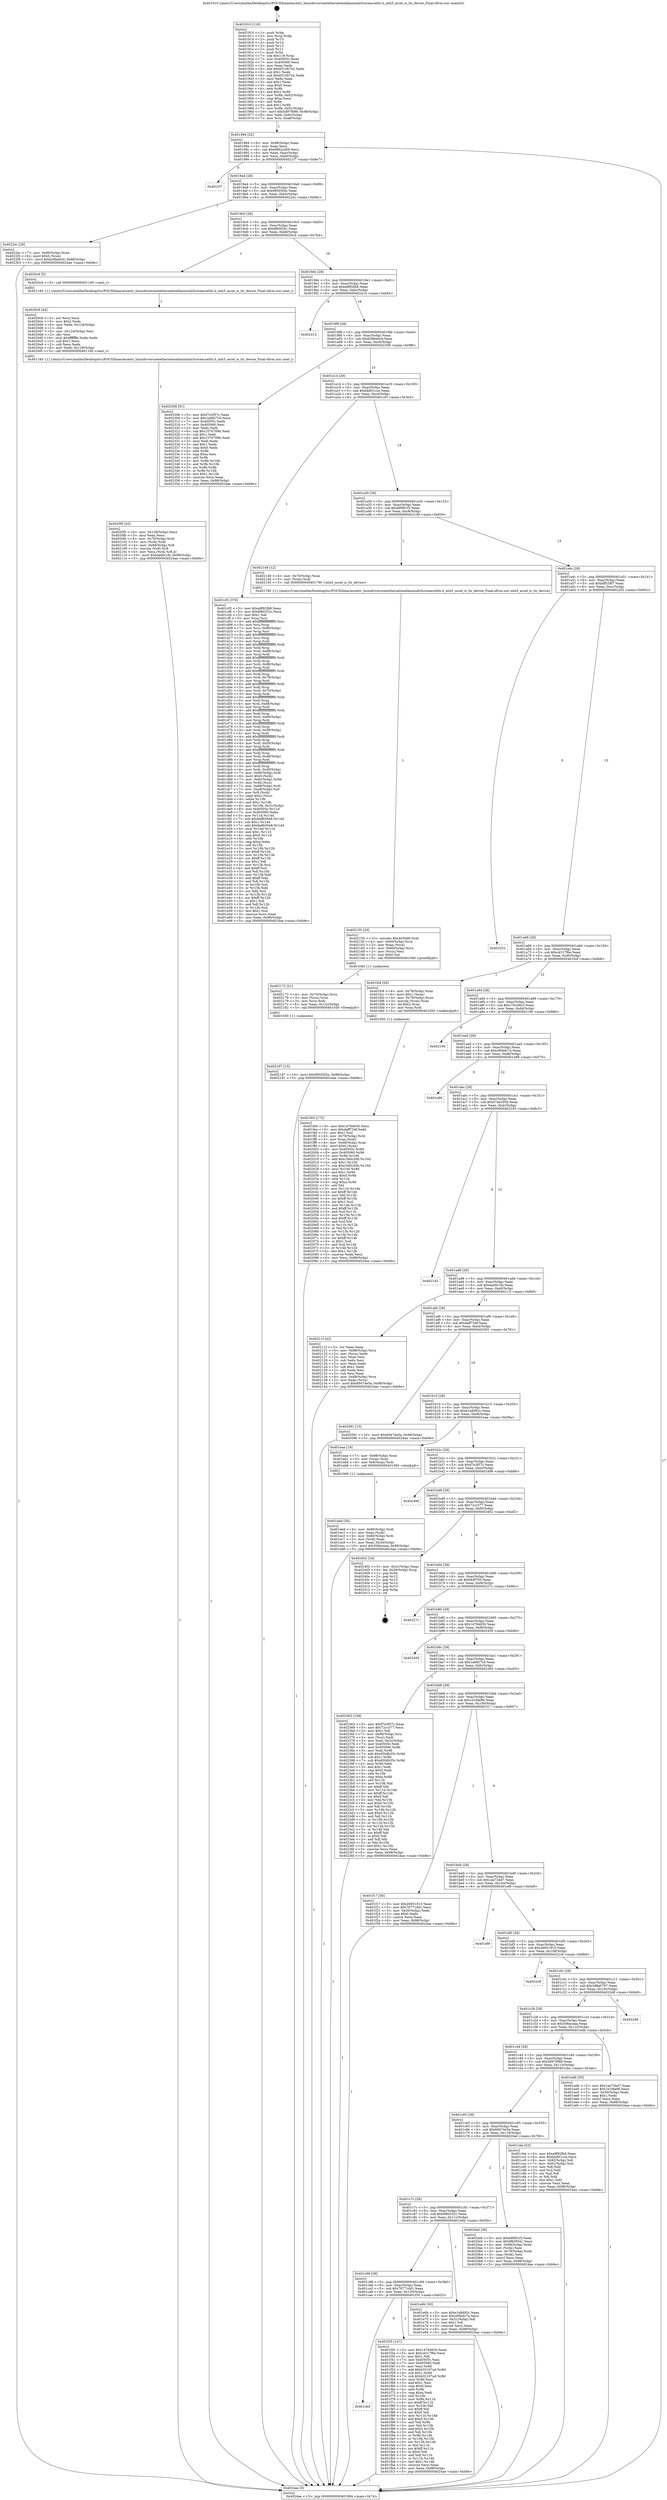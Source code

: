digraph "0x401910" {
  label = "0x401910 (/mnt/c/Users/mathe/Desktop/tcc/POCII/binaries/extr_linuxdriversnetethernetmellanoxmlx5coreacceltls.h_mlx5_accel_is_tls_device_Final-ollvm.out::main(0))"
  labelloc = "t"
  node[shape=record]

  Entry [label="",width=0.3,height=0.3,shape=circle,fillcolor=black,style=filled]
  "0x401984" [label="{
     0x401984 [32]\l
     | [instrs]\l
     &nbsp;&nbsp;0x401984 \<+6\>: mov -0x98(%rbp),%eax\l
     &nbsp;&nbsp;0x40198a \<+2\>: mov %eax,%ecx\l
     &nbsp;&nbsp;0x40198c \<+6\>: sub $0x8882cd59,%ecx\l
     &nbsp;&nbsp;0x401992 \<+6\>: mov %eax,-0xac(%rbp)\l
     &nbsp;&nbsp;0x401998 \<+6\>: mov %ecx,-0xb0(%rbp)\l
     &nbsp;&nbsp;0x40199e \<+6\>: je 00000000004021f7 \<main+0x8e7\>\l
  }"]
  "0x4021f7" [label="{
     0x4021f7\l
  }", style=dashed]
  "0x4019a4" [label="{
     0x4019a4 [28]\l
     | [instrs]\l
     &nbsp;&nbsp;0x4019a4 \<+5\>: jmp 00000000004019a9 \<main+0x99\>\l
     &nbsp;&nbsp;0x4019a9 \<+6\>: mov -0xac(%rbp),%eax\l
     &nbsp;&nbsp;0x4019af \<+5\>: sub $0x99505f2e,%eax\l
     &nbsp;&nbsp;0x4019b4 \<+6\>: mov %eax,-0xb4(%rbp)\l
     &nbsp;&nbsp;0x4019ba \<+6\>: je 00000000004022ec \<main+0x9dc\>\l
  }"]
  Exit [label="",width=0.3,height=0.3,shape=circle,fillcolor=black,style=filled,peripheries=2]
  "0x4022ec" [label="{
     0x4022ec [28]\l
     | [instrs]\l
     &nbsp;&nbsp;0x4022ec \<+7\>: mov -0x90(%rbp),%rax\l
     &nbsp;&nbsp;0x4022f3 \<+6\>: movl $0x0,(%rax)\l
     &nbsp;&nbsp;0x4022f9 \<+10\>: movl $0xb38be0c4,-0x98(%rbp)\l
     &nbsp;&nbsp;0x402303 \<+5\>: jmp 00000000004024ae \<main+0xb9e\>\l
  }"]
  "0x4019c0" [label="{
     0x4019c0 [28]\l
     | [instrs]\l
     &nbsp;&nbsp;0x4019c0 \<+5\>: jmp 00000000004019c5 \<main+0xb5\>\l
     &nbsp;&nbsp;0x4019c5 \<+6\>: mov -0xac(%rbp),%eax\l
     &nbsp;&nbsp;0x4019cb \<+5\>: sub $0x9fb5f341,%eax\l
     &nbsp;&nbsp;0x4019d0 \<+6\>: mov %eax,-0xb8(%rbp)\l
     &nbsp;&nbsp;0x4019d6 \<+6\>: je 00000000004020c4 \<main+0x7b4\>\l
  }"]
  "0x402187" [label="{
     0x402187 [15]\l
     | [instrs]\l
     &nbsp;&nbsp;0x402187 \<+10\>: movl $0x99505f2e,-0x98(%rbp)\l
     &nbsp;&nbsp;0x402191 \<+5\>: jmp 00000000004024ae \<main+0xb9e\>\l
  }"]
  "0x4020c4" [label="{
     0x4020c4 [5]\l
     | [instrs]\l
     &nbsp;&nbsp;0x4020c4 \<+5\>: call 0000000000401160 \<next_i\>\l
     | [calls]\l
     &nbsp;&nbsp;0x401160 \{1\} (/mnt/c/Users/mathe/Desktop/tcc/POCII/binaries/extr_linuxdriversnetethernetmellanoxmlx5coreacceltls.h_mlx5_accel_is_tls_device_Final-ollvm.out::next_i)\l
  }"]
  "0x4019dc" [label="{
     0x4019dc [28]\l
     | [instrs]\l
     &nbsp;&nbsp;0x4019dc \<+5\>: jmp 00000000004019e1 \<main+0xd1\>\l
     &nbsp;&nbsp;0x4019e1 \<+6\>: mov -0xac(%rbp),%eax\l
     &nbsp;&nbsp;0x4019e7 \<+5\>: sub $0xa9f92fb8,%eax\l
     &nbsp;&nbsp;0x4019ec \<+6\>: mov %eax,-0xbc(%rbp)\l
     &nbsp;&nbsp;0x4019f2 \<+6\>: je 0000000000402414 \<main+0xb04\>\l
  }"]
  "0x402172" [label="{
     0x402172 [21]\l
     | [instrs]\l
     &nbsp;&nbsp;0x402172 \<+4\>: mov -0x70(%rbp),%rcx\l
     &nbsp;&nbsp;0x402176 \<+3\>: mov (%rcx),%rcx\l
     &nbsp;&nbsp;0x402179 \<+3\>: mov %rcx,%rdi\l
     &nbsp;&nbsp;0x40217c \<+6\>: mov %eax,-0x12c(%rbp)\l
     &nbsp;&nbsp;0x402182 \<+5\>: call 0000000000401030 \<free@plt\>\l
     | [calls]\l
     &nbsp;&nbsp;0x401030 \{1\} (unknown)\l
  }"]
  "0x402414" [label="{
     0x402414\l
  }", style=dashed]
  "0x4019f8" [label="{
     0x4019f8 [28]\l
     | [instrs]\l
     &nbsp;&nbsp;0x4019f8 \<+5\>: jmp 00000000004019fd \<main+0xed\>\l
     &nbsp;&nbsp;0x4019fd \<+6\>: mov -0xac(%rbp),%eax\l
     &nbsp;&nbsp;0x401a03 \<+5\>: sub $0xb38be0c4,%eax\l
     &nbsp;&nbsp;0x401a08 \<+6\>: mov %eax,-0xc0(%rbp)\l
     &nbsp;&nbsp;0x401a0e \<+6\>: je 0000000000402308 \<main+0x9f8\>\l
  }"]
  "0x402155" [label="{
     0x402155 [29]\l
     | [instrs]\l
     &nbsp;&nbsp;0x402155 \<+10\>: movabs $0x4030d6,%rdi\l
     &nbsp;&nbsp;0x40215f \<+4\>: mov -0x60(%rbp),%rcx\l
     &nbsp;&nbsp;0x402163 \<+2\>: mov %eax,(%rcx)\l
     &nbsp;&nbsp;0x402165 \<+4\>: mov -0x60(%rbp),%rcx\l
     &nbsp;&nbsp;0x402169 \<+2\>: mov (%rcx),%esi\l
     &nbsp;&nbsp;0x40216b \<+2\>: mov $0x0,%al\l
     &nbsp;&nbsp;0x40216d \<+5\>: call 0000000000401040 \<printf@plt\>\l
     | [calls]\l
     &nbsp;&nbsp;0x401040 \{1\} (unknown)\l
  }"]
  "0x402308" [label="{
     0x402308 [91]\l
     | [instrs]\l
     &nbsp;&nbsp;0x402308 \<+5\>: mov $0xf7e3f57c,%eax\l
     &nbsp;&nbsp;0x40230d \<+5\>: mov $0x1a6827c0,%ecx\l
     &nbsp;&nbsp;0x402312 \<+7\>: mov 0x40505c,%edx\l
     &nbsp;&nbsp;0x402319 \<+7\>: mov 0x405060,%esi\l
     &nbsp;&nbsp;0x402320 \<+2\>: mov %edx,%edi\l
     &nbsp;&nbsp;0x402322 \<+6\>: sub $0x1576709b,%edi\l
     &nbsp;&nbsp;0x402328 \<+3\>: sub $0x1,%edi\l
     &nbsp;&nbsp;0x40232b \<+6\>: add $0x1576709b,%edi\l
     &nbsp;&nbsp;0x402331 \<+3\>: imul %edi,%edx\l
     &nbsp;&nbsp;0x402334 \<+3\>: and $0x1,%edx\l
     &nbsp;&nbsp;0x402337 \<+3\>: cmp $0x0,%edx\l
     &nbsp;&nbsp;0x40233a \<+4\>: sete %r8b\l
     &nbsp;&nbsp;0x40233e \<+3\>: cmp $0xa,%esi\l
     &nbsp;&nbsp;0x402341 \<+4\>: setl %r9b\l
     &nbsp;&nbsp;0x402345 \<+3\>: mov %r8b,%r10b\l
     &nbsp;&nbsp;0x402348 \<+3\>: and %r9b,%r10b\l
     &nbsp;&nbsp;0x40234b \<+3\>: xor %r9b,%r8b\l
     &nbsp;&nbsp;0x40234e \<+3\>: or %r8b,%r10b\l
     &nbsp;&nbsp;0x402351 \<+4\>: test $0x1,%r10b\l
     &nbsp;&nbsp;0x402355 \<+3\>: cmovne %ecx,%eax\l
     &nbsp;&nbsp;0x402358 \<+6\>: mov %eax,-0x98(%rbp)\l
     &nbsp;&nbsp;0x40235e \<+5\>: jmp 00000000004024ae \<main+0xb9e\>\l
  }"]
  "0x401a14" [label="{
     0x401a14 [28]\l
     | [instrs]\l
     &nbsp;&nbsp;0x401a14 \<+5\>: jmp 0000000000401a19 \<main+0x109\>\l
     &nbsp;&nbsp;0x401a19 \<+6\>: mov -0xac(%rbp),%eax\l
     &nbsp;&nbsp;0x401a1f \<+5\>: sub $0xbb851cce,%eax\l
     &nbsp;&nbsp;0x401a24 \<+6\>: mov %eax,-0xc4(%rbp)\l
     &nbsp;&nbsp;0x401a2a \<+6\>: je 0000000000401cf3 \<main+0x3e3\>\l
  }"]
  "0x4020f5" [label="{
     0x4020f5 [42]\l
     | [instrs]\l
     &nbsp;&nbsp;0x4020f5 \<+6\>: mov -0x128(%rbp),%ecx\l
     &nbsp;&nbsp;0x4020fb \<+3\>: imul %eax,%ecx\l
     &nbsp;&nbsp;0x4020fe \<+4\>: mov -0x70(%rbp),%rdi\l
     &nbsp;&nbsp;0x402102 \<+3\>: mov (%rdi),%rdi\l
     &nbsp;&nbsp;0x402105 \<+4\>: mov -0x68(%rbp),%r8\l
     &nbsp;&nbsp;0x402109 \<+3\>: movslq (%r8),%r8\l
     &nbsp;&nbsp;0x40210c \<+4\>: mov %ecx,(%rdi,%r8,4)\l
     &nbsp;&nbsp;0x402110 \<+10\>: movl $0xdad0c1fe,-0x98(%rbp)\l
     &nbsp;&nbsp;0x40211a \<+5\>: jmp 00000000004024ae \<main+0xb9e\>\l
  }"]
  "0x401cf3" [label="{
     0x401cf3 [376]\l
     | [instrs]\l
     &nbsp;&nbsp;0x401cf3 \<+5\>: mov $0xa9f92fb8,%eax\l
     &nbsp;&nbsp;0x401cf8 \<+5\>: mov $0x6f60252c,%ecx\l
     &nbsp;&nbsp;0x401cfd \<+2\>: mov $0x1,%dl\l
     &nbsp;&nbsp;0x401cff \<+3\>: mov %rsp,%rsi\l
     &nbsp;&nbsp;0x401d02 \<+4\>: add $0xfffffffffffffff0,%rsi\l
     &nbsp;&nbsp;0x401d06 \<+3\>: mov %rsi,%rsp\l
     &nbsp;&nbsp;0x401d09 \<+7\>: mov %rsi,-0x90(%rbp)\l
     &nbsp;&nbsp;0x401d10 \<+3\>: mov %rsp,%rsi\l
     &nbsp;&nbsp;0x401d13 \<+4\>: add $0xfffffffffffffff0,%rsi\l
     &nbsp;&nbsp;0x401d17 \<+3\>: mov %rsi,%rsp\l
     &nbsp;&nbsp;0x401d1a \<+3\>: mov %rsp,%rdi\l
     &nbsp;&nbsp;0x401d1d \<+4\>: add $0xfffffffffffffff0,%rdi\l
     &nbsp;&nbsp;0x401d21 \<+3\>: mov %rdi,%rsp\l
     &nbsp;&nbsp;0x401d24 \<+7\>: mov %rdi,-0x88(%rbp)\l
     &nbsp;&nbsp;0x401d2b \<+3\>: mov %rsp,%rdi\l
     &nbsp;&nbsp;0x401d2e \<+4\>: add $0xfffffffffffffff0,%rdi\l
     &nbsp;&nbsp;0x401d32 \<+3\>: mov %rdi,%rsp\l
     &nbsp;&nbsp;0x401d35 \<+4\>: mov %rdi,-0x80(%rbp)\l
     &nbsp;&nbsp;0x401d39 \<+3\>: mov %rsp,%rdi\l
     &nbsp;&nbsp;0x401d3c \<+4\>: add $0xfffffffffffffff0,%rdi\l
     &nbsp;&nbsp;0x401d40 \<+3\>: mov %rdi,%rsp\l
     &nbsp;&nbsp;0x401d43 \<+4\>: mov %rdi,-0x78(%rbp)\l
     &nbsp;&nbsp;0x401d47 \<+3\>: mov %rsp,%rdi\l
     &nbsp;&nbsp;0x401d4a \<+4\>: add $0xfffffffffffffff0,%rdi\l
     &nbsp;&nbsp;0x401d4e \<+3\>: mov %rdi,%rsp\l
     &nbsp;&nbsp;0x401d51 \<+4\>: mov %rdi,-0x70(%rbp)\l
     &nbsp;&nbsp;0x401d55 \<+3\>: mov %rsp,%rdi\l
     &nbsp;&nbsp;0x401d58 \<+4\>: add $0xfffffffffffffff0,%rdi\l
     &nbsp;&nbsp;0x401d5c \<+3\>: mov %rdi,%rsp\l
     &nbsp;&nbsp;0x401d5f \<+4\>: mov %rdi,-0x68(%rbp)\l
     &nbsp;&nbsp;0x401d63 \<+3\>: mov %rsp,%rdi\l
     &nbsp;&nbsp;0x401d66 \<+4\>: add $0xfffffffffffffff0,%rdi\l
     &nbsp;&nbsp;0x401d6a \<+3\>: mov %rdi,%rsp\l
     &nbsp;&nbsp;0x401d6d \<+4\>: mov %rdi,-0x60(%rbp)\l
     &nbsp;&nbsp;0x401d71 \<+3\>: mov %rsp,%rdi\l
     &nbsp;&nbsp;0x401d74 \<+4\>: add $0xfffffffffffffff0,%rdi\l
     &nbsp;&nbsp;0x401d78 \<+3\>: mov %rdi,%rsp\l
     &nbsp;&nbsp;0x401d7b \<+4\>: mov %rdi,-0x58(%rbp)\l
     &nbsp;&nbsp;0x401d7f \<+3\>: mov %rsp,%rdi\l
     &nbsp;&nbsp;0x401d82 \<+4\>: add $0xfffffffffffffff0,%rdi\l
     &nbsp;&nbsp;0x401d86 \<+3\>: mov %rdi,%rsp\l
     &nbsp;&nbsp;0x401d89 \<+4\>: mov %rdi,-0x50(%rbp)\l
     &nbsp;&nbsp;0x401d8d \<+3\>: mov %rsp,%rdi\l
     &nbsp;&nbsp;0x401d90 \<+4\>: add $0xfffffffffffffff0,%rdi\l
     &nbsp;&nbsp;0x401d94 \<+3\>: mov %rdi,%rsp\l
     &nbsp;&nbsp;0x401d97 \<+4\>: mov %rdi,-0x48(%rbp)\l
     &nbsp;&nbsp;0x401d9b \<+3\>: mov %rsp,%rdi\l
     &nbsp;&nbsp;0x401d9e \<+4\>: add $0xfffffffffffffff0,%rdi\l
     &nbsp;&nbsp;0x401da2 \<+3\>: mov %rdi,%rsp\l
     &nbsp;&nbsp;0x401da5 \<+4\>: mov %rdi,-0x40(%rbp)\l
     &nbsp;&nbsp;0x401da9 \<+7\>: mov -0x90(%rbp),%rdi\l
     &nbsp;&nbsp;0x401db0 \<+6\>: movl $0x0,(%rdi)\l
     &nbsp;&nbsp;0x401db6 \<+7\>: mov -0x9c(%rbp),%r8d\l
     &nbsp;&nbsp;0x401dbd \<+3\>: mov %r8d,(%rsi)\l
     &nbsp;&nbsp;0x401dc0 \<+7\>: mov -0x88(%rbp),%rdi\l
     &nbsp;&nbsp;0x401dc7 \<+7\>: mov -0xa8(%rbp),%r9\l
     &nbsp;&nbsp;0x401dce \<+3\>: mov %r9,(%rdi)\l
     &nbsp;&nbsp;0x401dd1 \<+3\>: cmpl $0x2,(%rsi)\l
     &nbsp;&nbsp;0x401dd4 \<+4\>: setne %r10b\l
     &nbsp;&nbsp;0x401dd8 \<+4\>: and $0x1,%r10b\l
     &nbsp;&nbsp;0x401ddc \<+4\>: mov %r10b,-0x31(%rbp)\l
     &nbsp;&nbsp;0x401de0 \<+8\>: mov 0x40505c,%r11d\l
     &nbsp;&nbsp;0x401de8 \<+7\>: mov 0x405060,%ebx\l
     &nbsp;&nbsp;0x401def \<+3\>: mov %r11d,%r14d\l
     &nbsp;&nbsp;0x401df2 \<+7\>: sub $0x9a8b50e8,%r14d\l
     &nbsp;&nbsp;0x401df9 \<+4\>: sub $0x1,%r14d\l
     &nbsp;&nbsp;0x401dfd \<+7\>: add $0x9a8b50e8,%r14d\l
     &nbsp;&nbsp;0x401e04 \<+4\>: imul %r14d,%r11d\l
     &nbsp;&nbsp;0x401e08 \<+4\>: and $0x1,%r11d\l
     &nbsp;&nbsp;0x401e0c \<+4\>: cmp $0x0,%r11d\l
     &nbsp;&nbsp;0x401e10 \<+4\>: sete %r10b\l
     &nbsp;&nbsp;0x401e14 \<+3\>: cmp $0xa,%ebx\l
     &nbsp;&nbsp;0x401e17 \<+4\>: setl %r15b\l
     &nbsp;&nbsp;0x401e1b \<+3\>: mov %r10b,%r12b\l
     &nbsp;&nbsp;0x401e1e \<+4\>: xor $0xff,%r12b\l
     &nbsp;&nbsp;0x401e22 \<+3\>: mov %r15b,%r13b\l
     &nbsp;&nbsp;0x401e25 \<+4\>: xor $0xff,%r13b\l
     &nbsp;&nbsp;0x401e29 \<+3\>: xor $0x1,%dl\l
     &nbsp;&nbsp;0x401e2c \<+3\>: mov %r12b,%sil\l
     &nbsp;&nbsp;0x401e2f \<+4\>: and $0xff,%sil\l
     &nbsp;&nbsp;0x401e33 \<+3\>: and %dl,%r10b\l
     &nbsp;&nbsp;0x401e36 \<+3\>: mov %r13b,%dil\l
     &nbsp;&nbsp;0x401e39 \<+4\>: and $0xff,%dil\l
     &nbsp;&nbsp;0x401e3d \<+3\>: and %dl,%r15b\l
     &nbsp;&nbsp;0x401e40 \<+3\>: or %r10b,%sil\l
     &nbsp;&nbsp;0x401e43 \<+3\>: or %r15b,%dil\l
     &nbsp;&nbsp;0x401e46 \<+3\>: xor %dil,%sil\l
     &nbsp;&nbsp;0x401e49 \<+3\>: or %r13b,%r12b\l
     &nbsp;&nbsp;0x401e4c \<+4\>: xor $0xff,%r12b\l
     &nbsp;&nbsp;0x401e50 \<+3\>: or $0x1,%dl\l
     &nbsp;&nbsp;0x401e53 \<+3\>: and %dl,%r12b\l
     &nbsp;&nbsp;0x401e56 \<+3\>: or %r12b,%sil\l
     &nbsp;&nbsp;0x401e59 \<+4\>: test $0x1,%sil\l
     &nbsp;&nbsp;0x401e5d \<+3\>: cmovne %ecx,%eax\l
     &nbsp;&nbsp;0x401e60 \<+6\>: mov %eax,-0x98(%rbp)\l
     &nbsp;&nbsp;0x401e66 \<+5\>: jmp 00000000004024ae \<main+0xb9e\>\l
  }"]
  "0x401a30" [label="{
     0x401a30 [28]\l
     | [instrs]\l
     &nbsp;&nbsp;0x401a30 \<+5\>: jmp 0000000000401a35 \<main+0x125\>\l
     &nbsp;&nbsp;0x401a35 \<+6\>: mov -0xac(%rbp),%eax\l
     &nbsp;&nbsp;0x401a3b \<+5\>: sub $0xbf0f91f3,%eax\l
     &nbsp;&nbsp;0x401a40 \<+6\>: mov %eax,-0xc8(%rbp)\l
     &nbsp;&nbsp;0x401a46 \<+6\>: je 0000000000402149 \<main+0x839\>\l
  }"]
  "0x4020c9" [label="{
     0x4020c9 [44]\l
     | [instrs]\l
     &nbsp;&nbsp;0x4020c9 \<+2\>: xor %ecx,%ecx\l
     &nbsp;&nbsp;0x4020cb \<+5\>: mov $0x2,%edx\l
     &nbsp;&nbsp;0x4020d0 \<+6\>: mov %edx,-0x124(%rbp)\l
     &nbsp;&nbsp;0x4020d6 \<+1\>: cltd\l
     &nbsp;&nbsp;0x4020d7 \<+6\>: mov -0x124(%rbp),%esi\l
     &nbsp;&nbsp;0x4020dd \<+2\>: idiv %esi\l
     &nbsp;&nbsp;0x4020df \<+6\>: imul $0xfffffffe,%edx,%edx\l
     &nbsp;&nbsp;0x4020e5 \<+3\>: sub $0x1,%ecx\l
     &nbsp;&nbsp;0x4020e8 \<+2\>: sub %ecx,%edx\l
     &nbsp;&nbsp;0x4020ea \<+6\>: mov %edx,-0x128(%rbp)\l
     &nbsp;&nbsp;0x4020f0 \<+5\>: call 0000000000401160 \<next_i\>\l
     | [calls]\l
     &nbsp;&nbsp;0x401160 \{1\} (/mnt/c/Users/mathe/Desktop/tcc/POCII/binaries/extr_linuxdriversnetethernetmellanoxmlx5coreacceltls.h_mlx5_accel_is_tls_device_Final-ollvm.out::next_i)\l
  }"]
  "0x402149" [label="{
     0x402149 [12]\l
     | [instrs]\l
     &nbsp;&nbsp;0x402149 \<+4\>: mov -0x70(%rbp),%rax\l
     &nbsp;&nbsp;0x40214d \<+3\>: mov (%rax),%rdi\l
     &nbsp;&nbsp;0x402150 \<+5\>: call 0000000000401760 \<mlx5_accel_is_tls_device\>\l
     | [calls]\l
     &nbsp;&nbsp;0x401760 \{1\} (/mnt/c/Users/mathe/Desktop/tcc/POCII/binaries/extr_linuxdriversnetethernetmellanoxmlx5coreacceltls.h_mlx5_accel_is_tls_device_Final-ollvm.out::mlx5_accel_is_tls_device)\l
  }"]
  "0x401a4c" [label="{
     0x401a4c [28]\l
     | [instrs]\l
     &nbsp;&nbsp;0x401a4c \<+5\>: jmp 0000000000401a51 \<main+0x141\>\l
     &nbsp;&nbsp;0x401a51 \<+6\>: mov -0xac(%rbp),%eax\l
     &nbsp;&nbsp;0x401a57 \<+5\>: sub $0xbff528f7,%eax\l
     &nbsp;&nbsp;0x401a5c \<+6\>: mov %eax,-0xcc(%rbp)\l
     &nbsp;&nbsp;0x401a62 \<+6\>: je 0000000000402252 \<main+0x942\>\l
  }"]
  "0x401fe5" [label="{
     0x401fe5 [172]\l
     | [instrs]\l
     &nbsp;&nbsp;0x401fe5 \<+5\>: mov $0x14784630,%ecx\l
     &nbsp;&nbsp;0x401fea \<+5\>: mov $0xdaff734f,%edx\l
     &nbsp;&nbsp;0x401fef \<+3\>: mov $0x1,%sil\l
     &nbsp;&nbsp;0x401ff2 \<+4\>: mov -0x70(%rbp),%rdi\l
     &nbsp;&nbsp;0x401ff6 \<+3\>: mov %rax,(%rdi)\l
     &nbsp;&nbsp;0x401ff9 \<+4\>: mov -0x68(%rbp),%rax\l
     &nbsp;&nbsp;0x401ffd \<+6\>: movl $0x0,(%rax)\l
     &nbsp;&nbsp;0x402003 \<+8\>: mov 0x40505c,%r8d\l
     &nbsp;&nbsp;0x40200b \<+8\>: mov 0x405060,%r9d\l
     &nbsp;&nbsp;0x402013 \<+3\>: mov %r8d,%r10d\l
     &nbsp;&nbsp;0x402016 \<+7\>: add $0xc3d0c30b,%r10d\l
     &nbsp;&nbsp;0x40201d \<+4\>: sub $0x1,%r10d\l
     &nbsp;&nbsp;0x402021 \<+7\>: sub $0xc3d0c30b,%r10d\l
     &nbsp;&nbsp;0x402028 \<+4\>: imul %r10d,%r8d\l
     &nbsp;&nbsp;0x40202c \<+4\>: and $0x1,%r8d\l
     &nbsp;&nbsp;0x402030 \<+4\>: cmp $0x0,%r8d\l
     &nbsp;&nbsp;0x402034 \<+4\>: sete %r11b\l
     &nbsp;&nbsp;0x402038 \<+4\>: cmp $0xa,%r9d\l
     &nbsp;&nbsp;0x40203c \<+3\>: setl %bl\l
     &nbsp;&nbsp;0x40203f \<+3\>: mov %r11b,%r14b\l
     &nbsp;&nbsp;0x402042 \<+4\>: xor $0xff,%r14b\l
     &nbsp;&nbsp;0x402046 \<+3\>: mov %bl,%r15b\l
     &nbsp;&nbsp;0x402049 \<+4\>: xor $0xff,%r15b\l
     &nbsp;&nbsp;0x40204d \<+4\>: xor $0x1,%sil\l
     &nbsp;&nbsp;0x402051 \<+3\>: mov %r14b,%r12b\l
     &nbsp;&nbsp;0x402054 \<+4\>: and $0xff,%r12b\l
     &nbsp;&nbsp;0x402058 \<+3\>: and %sil,%r11b\l
     &nbsp;&nbsp;0x40205b \<+3\>: mov %r15b,%r13b\l
     &nbsp;&nbsp;0x40205e \<+4\>: and $0xff,%r13b\l
     &nbsp;&nbsp;0x402062 \<+3\>: and %sil,%bl\l
     &nbsp;&nbsp;0x402065 \<+3\>: or %r11b,%r12b\l
     &nbsp;&nbsp;0x402068 \<+3\>: or %bl,%r13b\l
     &nbsp;&nbsp;0x40206b \<+3\>: xor %r13b,%r12b\l
     &nbsp;&nbsp;0x40206e \<+3\>: or %r15b,%r14b\l
     &nbsp;&nbsp;0x402071 \<+4\>: xor $0xff,%r14b\l
     &nbsp;&nbsp;0x402075 \<+4\>: or $0x1,%sil\l
     &nbsp;&nbsp;0x402079 \<+3\>: and %sil,%r14b\l
     &nbsp;&nbsp;0x40207c \<+3\>: or %r14b,%r12b\l
     &nbsp;&nbsp;0x40207f \<+4\>: test $0x1,%r12b\l
     &nbsp;&nbsp;0x402083 \<+3\>: cmovne %edx,%ecx\l
     &nbsp;&nbsp;0x402086 \<+6\>: mov %ecx,-0x98(%rbp)\l
     &nbsp;&nbsp;0x40208c \<+5\>: jmp 00000000004024ae \<main+0xb9e\>\l
  }"]
  "0x402252" [label="{
     0x402252\l
  }", style=dashed]
  "0x401a68" [label="{
     0x401a68 [28]\l
     | [instrs]\l
     &nbsp;&nbsp;0x401a68 \<+5\>: jmp 0000000000401a6d \<main+0x15d\>\l
     &nbsp;&nbsp;0x401a6d \<+6\>: mov -0xac(%rbp),%eax\l
     &nbsp;&nbsp;0x401a73 \<+5\>: sub $0xc4317f6e,%eax\l
     &nbsp;&nbsp;0x401a78 \<+6\>: mov %eax,-0xd0(%rbp)\l
     &nbsp;&nbsp;0x401a7e \<+6\>: je 0000000000401fc8 \<main+0x6b8\>\l
  }"]
  "0x401cb4" [label="{
     0x401cb4\l
  }", style=dashed]
  "0x401fc8" [label="{
     0x401fc8 [29]\l
     | [instrs]\l
     &nbsp;&nbsp;0x401fc8 \<+4\>: mov -0x78(%rbp),%rax\l
     &nbsp;&nbsp;0x401fcc \<+6\>: movl $0x1,(%rax)\l
     &nbsp;&nbsp;0x401fd2 \<+4\>: mov -0x78(%rbp),%rax\l
     &nbsp;&nbsp;0x401fd6 \<+3\>: movslq (%rax),%rax\l
     &nbsp;&nbsp;0x401fd9 \<+4\>: shl $0x2,%rax\l
     &nbsp;&nbsp;0x401fdd \<+3\>: mov %rax,%rdi\l
     &nbsp;&nbsp;0x401fe0 \<+5\>: call 0000000000401050 \<malloc@plt\>\l
     | [calls]\l
     &nbsp;&nbsp;0x401050 \{1\} (unknown)\l
  }"]
  "0x401a84" [label="{
     0x401a84 [28]\l
     | [instrs]\l
     &nbsp;&nbsp;0x401a84 \<+5\>: jmp 0000000000401a89 \<main+0x179\>\l
     &nbsp;&nbsp;0x401a89 \<+6\>: mov -0xac(%rbp),%eax\l
     &nbsp;&nbsp;0x401a8f \<+5\>: sub $0xc7b246c3,%eax\l
     &nbsp;&nbsp;0x401a94 \<+6\>: mov %eax,-0xd4(%rbp)\l
     &nbsp;&nbsp;0x401a9a \<+6\>: je 0000000000402196 \<main+0x886\>\l
  }"]
  "0x401f35" [label="{
     0x401f35 [147]\l
     | [instrs]\l
     &nbsp;&nbsp;0x401f35 \<+5\>: mov $0x14784630,%eax\l
     &nbsp;&nbsp;0x401f3a \<+5\>: mov $0xc4317f6e,%ecx\l
     &nbsp;&nbsp;0x401f3f \<+2\>: mov $0x1,%dl\l
     &nbsp;&nbsp;0x401f41 \<+7\>: mov 0x40505c,%esi\l
     &nbsp;&nbsp;0x401f48 \<+7\>: mov 0x405060,%edi\l
     &nbsp;&nbsp;0x401f4f \<+3\>: mov %esi,%r8d\l
     &nbsp;&nbsp;0x401f52 \<+7\>: add $0xb32167ad,%r8d\l
     &nbsp;&nbsp;0x401f59 \<+4\>: sub $0x1,%r8d\l
     &nbsp;&nbsp;0x401f5d \<+7\>: sub $0xb32167ad,%r8d\l
     &nbsp;&nbsp;0x401f64 \<+4\>: imul %r8d,%esi\l
     &nbsp;&nbsp;0x401f68 \<+3\>: and $0x1,%esi\l
     &nbsp;&nbsp;0x401f6b \<+3\>: cmp $0x0,%esi\l
     &nbsp;&nbsp;0x401f6e \<+4\>: sete %r9b\l
     &nbsp;&nbsp;0x401f72 \<+3\>: cmp $0xa,%edi\l
     &nbsp;&nbsp;0x401f75 \<+4\>: setl %r10b\l
     &nbsp;&nbsp;0x401f79 \<+3\>: mov %r9b,%r11b\l
     &nbsp;&nbsp;0x401f7c \<+4\>: xor $0xff,%r11b\l
     &nbsp;&nbsp;0x401f80 \<+3\>: mov %r10b,%bl\l
     &nbsp;&nbsp;0x401f83 \<+3\>: xor $0xff,%bl\l
     &nbsp;&nbsp;0x401f86 \<+3\>: xor $0x0,%dl\l
     &nbsp;&nbsp;0x401f89 \<+3\>: mov %r11b,%r14b\l
     &nbsp;&nbsp;0x401f8c \<+4\>: and $0x0,%r14b\l
     &nbsp;&nbsp;0x401f90 \<+3\>: and %dl,%r9b\l
     &nbsp;&nbsp;0x401f93 \<+3\>: mov %bl,%r15b\l
     &nbsp;&nbsp;0x401f96 \<+4\>: and $0x0,%r15b\l
     &nbsp;&nbsp;0x401f9a \<+3\>: and %dl,%r10b\l
     &nbsp;&nbsp;0x401f9d \<+3\>: or %r9b,%r14b\l
     &nbsp;&nbsp;0x401fa0 \<+3\>: or %r10b,%r15b\l
     &nbsp;&nbsp;0x401fa3 \<+3\>: xor %r15b,%r14b\l
     &nbsp;&nbsp;0x401fa6 \<+3\>: or %bl,%r11b\l
     &nbsp;&nbsp;0x401fa9 \<+4\>: xor $0xff,%r11b\l
     &nbsp;&nbsp;0x401fad \<+3\>: or $0x0,%dl\l
     &nbsp;&nbsp;0x401fb0 \<+3\>: and %dl,%r11b\l
     &nbsp;&nbsp;0x401fb3 \<+3\>: or %r11b,%r14b\l
     &nbsp;&nbsp;0x401fb6 \<+4\>: test $0x1,%r14b\l
     &nbsp;&nbsp;0x401fba \<+3\>: cmovne %ecx,%eax\l
     &nbsp;&nbsp;0x401fbd \<+6\>: mov %eax,-0x98(%rbp)\l
     &nbsp;&nbsp;0x401fc3 \<+5\>: jmp 00000000004024ae \<main+0xb9e\>\l
  }"]
  "0x402196" [label="{
     0x402196\l
  }", style=dashed]
  "0x401aa0" [label="{
     0x401aa0 [28]\l
     | [instrs]\l
     &nbsp;&nbsp;0x401aa0 \<+5\>: jmp 0000000000401aa5 \<main+0x195\>\l
     &nbsp;&nbsp;0x401aa5 \<+6\>: mov -0xac(%rbp),%eax\l
     &nbsp;&nbsp;0x401aab \<+5\>: sub $0xc90bdc7a,%eax\l
     &nbsp;&nbsp;0x401ab0 \<+6\>: mov %eax,-0xd8(%rbp)\l
     &nbsp;&nbsp;0x401ab6 \<+6\>: je 0000000000401e89 \<main+0x579\>\l
  }"]
  "0x401ebd" [label="{
     0x401ebd [30]\l
     | [instrs]\l
     &nbsp;&nbsp;0x401ebd \<+4\>: mov -0x80(%rbp),%rdi\l
     &nbsp;&nbsp;0x401ec1 \<+2\>: mov %eax,(%rdi)\l
     &nbsp;&nbsp;0x401ec3 \<+4\>: mov -0x80(%rbp),%rdi\l
     &nbsp;&nbsp;0x401ec7 \<+2\>: mov (%rdi),%eax\l
     &nbsp;&nbsp;0x401ec9 \<+3\>: mov %eax,-0x30(%rbp)\l
     &nbsp;&nbsp;0x401ecc \<+10\>: movl $0x506aceaa,-0x98(%rbp)\l
     &nbsp;&nbsp;0x401ed6 \<+5\>: jmp 00000000004024ae \<main+0xb9e\>\l
  }"]
  "0x401e89" [label="{
     0x401e89\l
  }", style=dashed]
  "0x401abc" [label="{
     0x401abc [28]\l
     | [instrs]\l
     &nbsp;&nbsp;0x401abc \<+5\>: jmp 0000000000401ac1 \<main+0x1b1\>\l
     &nbsp;&nbsp;0x401ac1 \<+6\>: mov -0xac(%rbp),%eax\l
     &nbsp;&nbsp;0x401ac7 \<+5\>: sub $0xd7ae255b,%eax\l
     &nbsp;&nbsp;0x401acc \<+6\>: mov %eax,-0xdc(%rbp)\l
     &nbsp;&nbsp;0x401ad2 \<+6\>: je 00000000004021d3 \<main+0x8c3\>\l
  }"]
  "0x401c98" [label="{
     0x401c98 [28]\l
     | [instrs]\l
     &nbsp;&nbsp;0x401c98 \<+5\>: jmp 0000000000401c9d \<main+0x38d\>\l
     &nbsp;&nbsp;0x401c9d \<+6\>: mov -0xac(%rbp),%eax\l
     &nbsp;&nbsp;0x401ca3 \<+5\>: sub $0x79771dd1,%eax\l
     &nbsp;&nbsp;0x401ca8 \<+6\>: mov %eax,-0x120(%rbp)\l
     &nbsp;&nbsp;0x401cae \<+6\>: je 0000000000401f35 \<main+0x625\>\l
  }"]
  "0x4021d3" [label="{
     0x4021d3\l
  }", style=dashed]
  "0x401ad8" [label="{
     0x401ad8 [28]\l
     | [instrs]\l
     &nbsp;&nbsp;0x401ad8 \<+5\>: jmp 0000000000401add \<main+0x1cd\>\l
     &nbsp;&nbsp;0x401add \<+6\>: mov -0xac(%rbp),%eax\l
     &nbsp;&nbsp;0x401ae3 \<+5\>: sub $0xdad0c1fe,%eax\l
     &nbsp;&nbsp;0x401ae8 \<+6\>: mov %eax,-0xe0(%rbp)\l
     &nbsp;&nbsp;0x401aee \<+6\>: je 000000000040211f \<main+0x80f\>\l
  }"]
  "0x401e6b" [label="{
     0x401e6b [30]\l
     | [instrs]\l
     &nbsp;&nbsp;0x401e6b \<+5\>: mov $0xe1a8d92c,%eax\l
     &nbsp;&nbsp;0x401e70 \<+5\>: mov $0xc90bdc7a,%ecx\l
     &nbsp;&nbsp;0x401e75 \<+3\>: mov -0x31(%rbp),%dl\l
     &nbsp;&nbsp;0x401e78 \<+3\>: test $0x1,%dl\l
     &nbsp;&nbsp;0x401e7b \<+3\>: cmovne %ecx,%eax\l
     &nbsp;&nbsp;0x401e7e \<+6\>: mov %eax,-0x98(%rbp)\l
     &nbsp;&nbsp;0x401e84 \<+5\>: jmp 00000000004024ae \<main+0xb9e\>\l
  }"]
  "0x40211f" [label="{
     0x40211f [42]\l
     | [instrs]\l
     &nbsp;&nbsp;0x40211f \<+2\>: xor %eax,%eax\l
     &nbsp;&nbsp;0x402121 \<+4\>: mov -0x68(%rbp),%rcx\l
     &nbsp;&nbsp;0x402125 \<+2\>: mov (%rcx),%edx\l
     &nbsp;&nbsp;0x402127 \<+2\>: mov %eax,%esi\l
     &nbsp;&nbsp;0x402129 \<+2\>: sub %edx,%esi\l
     &nbsp;&nbsp;0x40212b \<+2\>: mov %eax,%edx\l
     &nbsp;&nbsp;0x40212d \<+3\>: sub $0x1,%edx\l
     &nbsp;&nbsp;0x402130 \<+2\>: add %edx,%esi\l
     &nbsp;&nbsp;0x402132 \<+2\>: sub %esi,%eax\l
     &nbsp;&nbsp;0x402134 \<+4\>: mov -0x68(%rbp),%rcx\l
     &nbsp;&nbsp;0x402138 \<+2\>: mov %eax,(%rcx)\l
     &nbsp;&nbsp;0x40213a \<+10\>: movl $0x69474e5a,-0x98(%rbp)\l
     &nbsp;&nbsp;0x402144 \<+5\>: jmp 00000000004024ae \<main+0xb9e\>\l
  }"]
  "0x401af4" [label="{
     0x401af4 [28]\l
     | [instrs]\l
     &nbsp;&nbsp;0x401af4 \<+5\>: jmp 0000000000401af9 \<main+0x1e9\>\l
     &nbsp;&nbsp;0x401af9 \<+6\>: mov -0xac(%rbp),%eax\l
     &nbsp;&nbsp;0x401aff \<+5\>: sub $0xdaff734f,%eax\l
     &nbsp;&nbsp;0x401b04 \<+6\>: mov %eax,-0xe4(%rbp)\l
     &nbsp;&nbsp;0x401b0a \<+6\>: je 0000000000402091 \<main+0x781\>\l
  }"]
  "0x401c7c" [label="{
     0x401c7c [28]\l
     | [instrs]\l
     &nbsp;&nbsp;0x401c7c \<+5\>: jmp 0000000000401c81 \<main+0x371\>\l
     &nbsp;&nbsp;0x401c81 \<+6\>: mov -0xac(%rbp),%eax\l
     &nbsp;&nbsp;0x401c87 \<+5\>: sub $0x6f60252c,%eax\l
     &nbsp;&nbsp;0x401c8c \<+6\>: mov %eax,-0x11c(%rbp)\l
     &nbsp;&nbsp;0x401c92 \<+6\>: je 0000000000401e6b \<main+0x55b\>\l
  }"]
  "0x402091" [label="{
     0x402091 [15]\l
     | [instrs]\l
     &nbsp;&nbsp;0x402091 \<+10\>: movl $0x69474e5a,-0x98(%rbp)\l
     &nbsp;&nbsp;0x40209b \<+5\>: jmp 00000000004024ae \<main+0xb9e\>\l
  }"]
  "0x401b10" [label="{
     0x401b10 [28]\l
     | [instrs]\l
     &nbsp;&nbsp;0x401b10 \<+5\>: jmp 0000000000401b15 \<main+0x205\>\l
     &nbsp;&nbsp;0x401b15 \<+6\>: mov -0xac(%rbp),%eax\l
     &nbsp;&nbsp;0x401b1b \<+5\>: sub $0xe1a8d92c,%eax\l
     &nbsp;&nbsp;0x401b20 \<+6\>: mov %eax,-0xe8(%rbp)\l
     &nbsp;&nbsp;0x401b26 \<+6\>: je 0000000000401eaa \<main+0x59a\>\l
  }"]
  "0x4020a0" [label="{
     0x4020a0 [36]\l
     | [instrs]\l
     &nbsp;&nbsp;0x4020a0 \<+5\>: mov $0xbf0f91f3,%eax\l
     &nbsp;&nbsp;0x4020a5 \<+5\>: mov $0x9fb5f341,%ecx\l
     &nbsp;&nbsp;0x4020aa \<+4\>: mov -0x68(%rbp),%rdx\l
     &nbsp;&nbsp;0x4020ae \<+2\>: mov (%rdx),%esi\l
     &nbsp;&nbsp;0x4020b0 \<+4\>: mov -0x78(%rbp),%rdx\l
     &nbsp;&nbsp;0x4020b4 \<+2\>: cmp (%rdx),%esi\l
     &nbsp;&nbsp;0x4020b6 \<+3\>: cmovl %ecx,%eax\l
     &nbsp;&nbsp;0x4020b9 \<+6\>: mov %eax,-0x98(%rbp)\l
     &nbsp;&nbsp;0x4020bf \<+5\>: jmp 00000000004024ae \<main+0xb9e\>\l
  }"]
  "0x401eaa" [label="{
     0x401eaa [19]\l
     | [instrs]\l
     &nbsp;&nbsp;0x401eaa \<+7\>: mov -0x88(%rbp),%rax\l
     &nbsp;&nbsp;0x401eb1 \<+3\>: mov (%rax),%rax\l
     &nbsp;&nbsp;0x401eb4 \<+4\>: mov 0x8(%rax),%rdi\l
     &nbsp;&nbsp;0x401eb8 \<+5\>: call 0000000000401060 \<atoi@plt\>\l
     | [calls]\l
     &nbsp;&nbsp;0x401060 \{1\} (unknown)\l
  }"]
  "0x401b2c" [label="{
     0x401b2c [28]\l
     | [instrs]\l
     &nbsp;&nbsp;0x401b2c \<+5\>: jmp 0000000000401b31 \<main+0x221\>\l
     &nbsp;&nbsp;0x401b31 \<+6\>: mov -0xac(%rbp),%eax\l
     &nbsp;&nbsp;0x401b37 \<+5\>: sub $0xf7e3f57c,%eax\l
     &nbsp;&nbsp;0x401b3c \<+6\>: mov %eax,-0xec(%rbp)\l
     &nbsp;&nbsp;0x401b42 \<+6\>: je 0000000000402496 \<main+0xb86\>\l
  }"]
  "0x401910" [label="{
     0x401910 [116]\l
     | [instrs]\l
     &nbsp;&nbsp;0x401910 \<+1\>: push %rbp\l
     &nbsp;&nbsp;0x401911 \<+3\>: mov %rsp,%rbp\l
     &nbsp;&nbsp;0x401914 \<+2\>: push %r15\l
     &nbsp;&nbsp;0x401916 \<+2\>: push %r14\l
     &nbsp;&nbsp;0x401918 \<+2\>: push %r13\l
     &nbsp;&nbsp;0x40191a \<+2\>: push %r12\l
     &nbsp;&nbsp;0x40191c \<+1\>: push %rbx\l
     &nbsp;&nbsp;0x40191d \<+7\>: sub $0x118,%rsp\l
     &nbsp;&nbsp;0x401924 \<+7\>: mov 0x40505c,%eax\l
     &nbsp;&nbsp;0x40192b \<+7\>: mov 0x405060,%ecx\l
     &nbsp;&nbsp;0x401932 \<+2\>: mov %eax,%edx\l
     &nbsp;&nbsp;0x401934 \<+6\>: add $0x6510b7e2,%edx\l
     &nbsp;&nbsp;0x40193a \<+3\>: sub $0x1,%edx\l
     &nbsp;&nbsp;0x40193d \<+6\>: sub $0x6510b7e2,%edx\l
     &nbsp;&nbsp;0x401943 \<+3\>: imul %edx,%eax\l
     &nbsp;&nbsp;0x401946 \<+3\>: and $0x1,%eax\l
     &nbsp;&nbsp;0x401949 \<+3\>: cmp $0x0,%eax\l
     &nbsp;&nbsp;0x40194c \<+4\>: sete %r8b\l
     &nbsp;&nbsp;0x401950 \<+4\>: and $0x1,%r8b\l
     &nbsp;&nbsp;0x401954 \<+7\>: mov %r8b,-0x92(%rbp)\l
     &nbsp;&nbsp;0x40195b \<+3\>: cmp $0xa,%ecx\l
     &nbsp;&nbsp;0x40195e \<+4\>: setl %r8b\l
     &nbsp;&nbsp;0x401962 \<+4\>: and $0x1,%r8b\l
     &nbsp;&nbsp;0x401966 \<+7\>: mov %r8b,-0x91(%rbp)\l
     &nbsp;&nbsp;0x40196d \<+10\>: movl $0x5d97f089,-0x98(%rbp)\l
     &nbsp;&nbsp;0x401977 \<+6\>: mov %edi,-0x9c(%rbp)\l
     &nbsp;&nbsp;0x40197d \<+7\>: mov %rsi,-0xa8(%rbp)\l
  }"]
  "0x402496" [label="{
     0x402496\l
  }", style=dashed]
  "0x401b48" [label="{
     0x401b48 [28]\l
     | [instrs]\l
     &nbsp;&nbsp;0x401b48 \<+5\>: jmp 0000000000401b4d \<main+0x23d\>\l
     &nbsp;&nbsp;0x401b4d \<+6\>: mov -0xac(%rbp),%eax\l
     &nbsp;&nbsp;0x401b53 \<+5\>: sub $0x72cc377,%eax\l
     &nbsp;&nbsp;0x401b58 \<+6\>: mov %eax,-0xf0(%rbp)\l
     &nbsp;&nbsp;0x401b5e \<+6\>: je 0000000000402402 \<main+0xaf2\>\l
  }"]
  "0x4024ae" [label="{
     0x4024ae [5]\l
     | [instrs]\l
     &nbsp;&nbsp;0x4024ae \<+5\>: jmp 0000000000401984 \<main+0x74\>\l
  }"]
  "0x402402" [label="{
     0x402402 [18]\l
     | [instrs]\l
     &nbsp;&nbsp;0x402402 \<+3\>: mov -0x2c(%rbp),%eax\l
     &nbsp;&nbsp;0x402405 \<+4\>: lea -0x28(%rbp),%rsp\l
     &nbsp;&nbsp;0x402409 \<+1\>: pop %rbx\l
     &nbsp;&nbsp;0x40240a \<+2\>: pop %r12\l
     &nbsp;&nbsp;0x40240c \<+2\>: pop %r13\l
     &nbsp;&nbsp;0x40240e \<+2\>: pop %r14\l
     &nbsp;&nbsp;0x402410 \<+2\>: pop %r15\l
     &nbsp;&nbsp;0x402412 \<+1\>: pop %rbp\l
     &nbsp;&nbsp;0x402413 \<+1\>: ret\l
  }"]
  "0x401b64" [label="{
     0x401b64 [28]\l
     | [instrs]\l
     &nbsp;&nbsp;0x401b64 \<+5\>: jmp 0000000000401b69 \<main+0x259\>\l
     &nbsp;&nbsp;0x401b69 \<+6\>: mov -0xac(%rbp),%eax\l
     &nbsp;&nbsp;0x401b6f \<+5\>: sub $0xf44f705,%eax\l
     &nbsp;&nbsp;0x401b74 \<+6\>: mov %eax,-0xf4(%rbp)\l
     &nbsp;&nbsp;0x401b7a \<+6\>: je 000000000040227c \<main+0x96c\>\l
  }"]
  "0x401c60" [label="{
     0x401c60 [28]\l
     | [instrs]\l
     &nbsp;&nbsp;0x401c60 \<+5\>: jmp 0000000000401c65 \<main+0x355\>\l
     &nbsp;&nbsp;0x401c65 \<+6\>: mov -0xac(%rbp),%eax\l
     &nbsp;&nbsp;0x401c6b \<+5\>: sub $0x69474e5a,%eax\l
     &nbsp;&nbsp;0x401c70 \<+6\>: mov %eax,-0x118(%rbp)\l
     &nbsp;&nbsp;0x401c76 \<+6\>: je 00000000004020a0 \<main+0x790\>\l
  }"]
  "0x40227c" [label="{
     0x40227c\l
  }", style=dashed]
  "0x401b80" [label="{
     0x401b80 [28]\l
     | [instrs]\l
     &nbsp;&nbsp;0x401b80 \<+5\>: jmp 0000000000401b85 \<main+0x275\>\l
     &nbsp;&nbsp;0x401b85 \<+6\>: mov -0xac(%rbp),%eax\l
     &nbsp;&nbsp;0x401b8b \<+5\>: sub $0x14784630,%eax\l
     &nbsp;&nbsp;0x401b90 \<+6\>: mov %eax,-0xf8(%rbp)\l
     &nbsp;&nbsp;0x401b96 \<+6\>: je 0000000000402459 \<main+0xb49\>\l
  }"]
  "0x401cbe" [label="{
     0x401cbe [53]\l
     | [instrs]\l
     &nbsp;&nbsp;0x401cbe \<+5\>: mov $0xa9f92fb8,%eax\l
     &nbsp;&nbsp;0x401cc3 \<+5\>: mov $0xbb851cce,%ecx\l
     &nbsp;&nbsp;0x401cc8 \<+6\>: mov -0x92(%rbp),%dl\l
     &nbsp;&nbsp;0x401cce \<+7\>: mov -0x91(%rbp),%sil\l
     &nbsp;&nbsp;0x401cd5 \<+3\>: mov %dl,%dil\l
     &nbsp;&nbsp;0x401cd8 \<+3\>: and %sil,%dil\l
     &nbsp;&nbsp;0x401cdb \<+3\>: xor %sil,%dl\l
     &nbsp;&nbsp;0x401cde \<+3\>: or %dl,%dil\l
     &nbsp;&nbsp;0x401ce1 \<+4\>: test $0x1,%dil\l
     &nbsp;&nbsp;0x401ce5 \<+3\>: cmovne %ecx,%eax\l
     &nbsp;&nbsp;0x401ce8 \<+6\>: mov %eax,-0x98(%rbp)\l
     &nbsp;&nbsp;0x401cee \<+5\>: jmp 00000000004024ae \<main+0xb9e\>\l
  }"]
  "0x402459" [label="{
     0x402459\l
  }", style=dashed]
  "0x401b9c" [label="{
     0x401b9c [28]\l
     | [instrs]\l
     &nbsp;&nbsp;0x401b9c \<+5\>: jmp 0000000000401ba1 \<main+0x291\>\l
     &nbsp;&nbsp;0x401ba1 \<+6\>: mov -0xac(%rbp),%eax\l
     &nbsp;&nbsp;0x401ba7 \<+5\>: sub $0x1a6827c0,%eax\l
     &nbsp;&nbsp;0x401bac \<+6\>: mov %eax,-0xfc(%rbp)\l
     &nbsp;&nbsp;0x401bb2 \<+6\>: je 0000000000402363 \<main+0xa53\>\l
  }"]
  "0x401c44" [label="{
     0x401c44 [28]\l
     | [instrs]\l
     &nbsp;&nbsp;0x401c44 \<+5\>: jmp 0000000000401c49 \<main+0x339\>\l
     &nbsp;&nbsp;0x401c49 \<+6\>: mov -0xac(%rbp),%eax\l
     &nbsp;&nbsp;0x401c4f \<+5\>: sub $0x5d97f089,%eax\l
     &nbsp;&nbsp;0x401c54 \<+6\>: mov %eax,-0x114(%rbp)\l
     &nbsp;&nbsp;0x401c5a \<+6\>: je 0000000000401cbe \<main+0x3ae\>\l
  }"]
  "0x402363" [label="{
     0x402363 [159]\l
     | [instrs]\l
     &nbsp;&nbsp;0x402363 \<+5\>: mov $0xf7e3f57c,%eax\l
     &nbsp;&nbsp;0x402368 \<+5\>: mov $0x72cc377,%ecx\l
     &nbsp;&nbsp;0x40236d \<+2\>: mov $0x1,%dl\l
     &nbsp;&nbsp;0x40236f \<+7\>: mov -0x90(%rbp),%rsi\l
     &nbsp;&nbsp;0x402376 \<+2\>: mov (%rsi),%edi\l
     &nbsp;&nbsp;0x402378 \<+3\>: mov %edi,-0x2c(%rbp)\l
     &nbsp;&nbsp;0x40237b \<+7\>: mov 0x40505c,%edi\l
     &nbsp;&nbsp;0x402382 \<+8\>: mov 0x405060,%r8d\l
     &nbsp;&nbsp;0x40238a \<+3\>: mov %edi,%r9d\l
     &nbsp;&nbsp;0x40238d \<+7\>: add $0xd50db35c,%r9d\l
     &nbsp;&nbsp;0x402394 \<+4\>: sub $0x1,%r9d\l
     &nbsp;&nbsp;0x402398 \<+7\>: sub $0xd50db35c,%r9d\l
     &nbsp;&nbsp;0x40239f \<+4\>: imul %r9d,%edi\l
     &nbsp;&nbsp;0x4023a3 \<+3\>: and $0x1,%edi\l
     &nbsp;&nbsp;0x4023a6 \<+3\>: cmp $0x0,%edi\l
     &nbsp;&nbsp;0x4023a9 \<+4\>: sete %r10b\l
     &nbsp;&nbsp;0x4023ad \<+4\>: cmp $0xa,%r8d\l
     &nbsp;&nbsp;0x4023b1 \<+4\>: setl %r11b\l
     &nbsp;&nbsp;0x4023b5 \<+3\>: mov %r10b,%bl\l
     &nbsp;&nbsp;0x4023b8 \<+3\>: xor $0xff,%bl\l
     &nbsp;&nbsp;0x4023bb \<+3\>: mov %r11b,%r14b\l
     &nbsp;&nbsp;0x4023be \<+4\>: xor $0xff,%r14b\l
     &nbsp;&nbsp;0x4023c2 \<+3\>: xor $0x0,%dl\l
     &nbsp;&nbsp;0x4023c5 \<+3\>: mov %bl,%r15b\l
     &nbsp;&nbsp;0x4023c8 \<+4\>: and $0x0,%r15b\l
     &nbsp;&nbsp;0x4023cc \<+3\>: and %dl,%r10b\l
     &nbsp;&nbsp;0x4023cf \<+3\>: mov %r14b,%r12b\l
     &nbsp;&nbsp;0x4023d2 \<+4\>: and $0x0,%r12b\l
     &nbsp;&nbsp;0x4023d6 \<+3\>: and %dl,%r11b\l
     &nbsp;&nbsp;0x4023d9 \<+3\>: or %r10b,%r15b\l
     &nbsp;&nbsp;0x4023dc \<+3\>: or %r11b,%r12b\l
     &nbsp;&nbsp;0x4023df \<+3\>: xor %r12b,%r15b\l
     &nbsp;&nbsp;0x4023e2 \<+3\>: or %r14b,%bl\l
     &nbsp;&nbsp;0x4023e5 \<+3\>: xor $0xff,%bl\l
     &nbsp;&nbsp;0x4023e8 \<+3\>: or $0x0,%dl\l
     &nbsp;&nbsp;0x4023eb \<+2\>: and %dl,%bl\l
     &nbsp;&nbsp;0x4023ed \<+3\>: or %bl,%r15b\l
     &nbsp;&nbsp;0x4023f0 \<+4\>: test $0x1,%r15b\l
     &nbsp;&nbsp;0x4023f4 \<+3\>: cmovne %ecx,%eax\l
     &nbsp;&nbsp;0x4023f7 \<+6\>: mov %eax,-0x98(%rbp)\l
     &nbsp;&nbsp;0x4023fd \<+5\>: jmp 00000000004024ae \<main+0xb9e\>\l
  }"]
  "0x401bb8" [label="{
     0x401bb8 [28]\l
     | [instrs]\l
     &nbsp;&nbsp;0x401bb8 \<+5\>: jmp 0000000000401bbd \<main+0x2ad\>\l
     &nbsp;&nbsp;0x401bbd \<+6\>: mov -0xac(%rbp),%eax\l
     &nbsp;&nbsp;0x401bc3 \<+5\>: sub $0x1b1fde96,%eax\l
     &nbsp;&nbsp;0x401bc8 \<+6\>: mov %eax,-0x100(%rbp)\l
     &nbsp;&nbsp;0x401bce \<+6\>: je 0000000000401f17 \<main+0x607\>\l
  }"]
  "0x401edb" [label="{
     0x401edb [30]\l
     | [instrs]\l
     &nbsp;&nbsp;0x401edb \<+5\>: mov $0x1ee72bd7,%eax\l
     &nbsp;&nbsp;0x401ee0 \<+5\>: mov $0x1b1fde96,%ecx\l
     &nbsp;&nbsp;0x401ee5 \<+3\>: mov -0x30(%rbp),%edx\l
     &nbsp;&nbsp;0x401ee8 \<+3\>: cmp $0x1,%edx\l
     &nbsp;&nbsp;0x401eeb \<+3\>: cmovl %ecx,%eax\l
     &nbsp;&nbsp;0x401eee \<+6\>: mov %eax,-0x98(%rbp)\l
     &nbsp;&nbsp;0x401ef4 \<+5\>: jmp 00000000004024ae \<main+0xb9e\>\l
  }"]
  "0x401f17" [label="{
     0x401f17 [30]\l
     | [instrs]\l
     &nbsp;&nbsp;0x401f17 \<+5\>: mov $0x26951915,%eax\l
     &nbsp;&nbsp;0x401f1c \<+5\>: mov $0x79771dd1,%ecx\l
     &nbsp;&nbsp;0x401f21 \<+3\>: mov -0x30(%rbp),%edx\l
     &nbsp;&nbsp;0x401f24 \<+3\>: cmp $0x0,%edx\l
     &nbsp;&nbsp;0x401f27 \<+3\>: cmove %ecx,%eax\l
     &nbsp;&nbsp;0x401f2a \<+6\>: mov %eax,-0x98(%rbp)\l
     &nbsp;&nbsp;0x401f30 \<+5\>: jmp 00000000004024ae \<main+0xb9e\>\l
  }"]
  "0x401bd4" [label="{
     0x401bd4 [28]\l
     | [instrs]\l
     &nbsp;&nbsp;0x401bd4 \<+5\>: jmp 0000000000401bd9 \<main+0x2c9\>\l
     &nbsp;&nbsp;0x401bd9 \<+6\>: mov -0xac(%rbp),%eax\l
     &nbsp;&nbsp;0x401bdf \<+5\>: sub $0x1ee72bd7,%eax\l
     &nbsp;&nbsp;0x401be4 \<+6\>: mov %eax,-0x104(%rbp)\l
     &nbsp;&nbsp;0x401bea \<+6\>: je 0000000000401ef9 \<main+0x5e9\>\l
  }"]
  "0x401c28" [label="{
     0x401c28 [28]\l
     | [instrs]\l
     &nbsp;&nbsp;0x401c28 \<+5\>: jmp 0000000000401c2d \<main+0x31d\>\l
     &nbsp;&nbsp;0x401c2d \<+6\>: mov -0xac(%rbp),%eax\l
     &nbsp;&nbsp;0x401c33 \<+5\>: sub $0x506aceaa,%eax\l
     &nbsp;&nbsp;0x401c38 \<+6\>: mov %eax,-0x110(%rbp)\l
     &nbsp;&nbsp;0x401c3e \<+6\>: je 0000000000401edb \<main+0x5cb\>\l
  }"]
  "0x401ef9" [label="{
     0x401ef9\l
  }", style=dashed]
  "0x401bf0" [label="{
     0x401bf0 [28]\l
     | [instrs]\l
     &nbsp;&nbsp;0x401bf0 \<+5\>: jmp 0000000000401bf5 \<main+0x2e5\>\l
     &nbsp;&nbsp;0x401bf5 \<+6\>: mov -0xac(%rbp),%eax\l
     &nbsp;&nbsp;0x401bfb \<+5\>: sub $0x26951915,%eax\l
     &nbsp;&nbsp;0x401c00 \<+6\>: mov %eax,-0x108(%rbp)\l
     &nbsp;&nbsp;0x401c06 \<+6\>: je 00000000004022c9 \<main+0x9b9\>\l
  }"]
  "0x4022d8" [label="{
     0x4022d8\l
  }", style=dashed]
  "0x4022c9" [label="{
     0x4022c9\l
  }", style=dashed]
  "0x401c0c" [label="{
     0x401c0c [28]\l
     | [instrs]\l
     &nbsp;&nbsp;0x401c0c \<+5\>: jmp 0000000000401c11 \<main+0x301\>\l
     &nbsp;&nbsp;0x401c11 \<+6\>: mov -0xac(%rbp),%eax\l
     &nbsp;&nbsp;0x401c17 \<+5\>: sub $0x3d8a0797,%eax\l
     &nbsp;&nbsp;0x401c1c \<+6\>: mov %eax,-0x10c(%rbp)\l
     &nbsp;&nbsp;0x401c22 \<+6\>: je 00000000004022d8 \<main+0x9c8\>\l
  }"]
  Entry -> "0x401910" [label=" 1"]
  "0x401984" -> "0x4021f7" [label=" 0"]
  "0x401984" -> "0x4019a4" [label=" 18"]
  "0x402402" -> Exit [label=" 1"]
  "0x4019a4" -> "0x4022ec" [label=" 1"]
  "0x4019a4" -> "0x4019c0" [label=" 17"]
  "0x402363" -> "0x4024ae" [label=" 1"]
  "0x4019c0" -> "0x4020c4" [label=" 1"]
  "0x4019c0" -> "0x4019dc" [label=" 16"]
  "0x402308" -> "0x4024ae" [label=" 1"]
  "0x4019dc" -> "0x402414" [label=" 0"]
  "0x4019dc" -> "0x4019f8" [label=" 16"]
  "0x4022ec" -> "0x4024ae" [label=" 1"]
  "0x4019f8" -> "0x402308" [label=" 1"]
  "0x4019f8" -> "0x401a14" [label=" 15"]
  "0x402187" -> "0x4024ae" [label=" 1"]
  "0x401a14" -> "0x401cf3" [label=" 1"]
  "0x401a14" -> "0x401a30" [label=" 14"]
  "0x402172" -> "0x402187" [label=" 1"]
  "0x401a30" -> "0x402149" [label=" 1"]
  "0x401a30" -> "0x401a4c" [label=" 13"]
  "0x402155" -> "0x402172" [label=" 1"]
  "0x401a4c" -> "0x402252" [label=" 0"]
  "0x401a4c" -> "0x401a68" [label=" 13"]
  "0x402149" -> "0x402155" [label=" 1"]
  "0x401a68" -> "0x401fc8" [label=" 1"]
  "0x401a68" -> "0x401a84" [label=" 12"]
  "0x40211f" -> "0x4024ae" [label=" 1"]
  "0x401a84" -> "0x402196" [label=" 0"]
  "0x401a84" -> "0x401aa0" [label=" 12"]
  "0x4020f5" -> "0x4024ae" [label=" 1"]
  "0x401aa0" -> "0x401e89" [label=" 0"]
  "0x401aa0" -> "0x401abc" [label=" 12"]
  "0x4020c4" -> "0x4020c9" [label=" 1"]
  "0x401abc" -> "0x4021d3" [label=" 0"]
  "0x401abc" -> "0x401ad8" [label=" 12"]
  "0x4020a0" -> "0x4024ae" [label=" 2"]
  "0x401ad8" -> "0x40211f" [label=" 1"]
  "0x401ad8" -> "0x401af4" [label=" 11"]
  "0x402091" -> "0x4024ae" [label=" 1"]
  "0x401af4" -> "0x402091" [label=" 1"]
  "0x401af4" -> "0x401b10" [label=" 10"]
  "0x401fc8" -> "0x401fe5" [label=" 1"]
  "0x401b10" -> "0x401eaa" [label=" 1"]
  "0x401b10" -> "0x401b2c" [label=" 9"]
  "0x401f35" -> "0x4024ae" [label=" 1"]
  "0x401b2c" -> "0x402496" [label=" 0"]
  "0x401b2c" -> "0x401b48" [label=" 9"]
  "0x4020c9" -> "0x4020f5" [label=" 1"]
  "0x401b48" -> "0x402402" [label=" 1"]
  "0x401b48" -> "0x401b64" [label=" 8"]
  "0x401f17" -> "0x4024ae" [label=" 1"]
  "0x401b64" -> "0x40227c" [label=" 0"]
  "0x401b64" -> "0x401b80" [label=" 8"]
  "0x401edb" -> "0x4024ae" [label=" 1"]
  "0x401b80" -> "0x402459" [label=" 0"]
  "0x401b80" -> "0x401b9c" [label=" 8"]
  "0x401ebd" -> "0x4024ae" [label=" 1"]
  "0x401b9c" -> "0x402363" [label=" 1"]
  "0x401b9c" -> "0x401bb8" [label=" 7"]
  "0x401e6b" -> "0x4024ae" [label=" 1"]
  "0x401bb8" -> "0x401f17" [label=" 1"]
  "0x401bb8" -> "0x401bd4" [label=" 6"]
  "0x401c7c" -> "0x401c98" [label=" 1"]
  "0x401bd4" -> "0x401ef9" [label=" 0"]
  "0x401bd4" -> "0x401bf0" [label=" 6"]
  "0x401fe5" -> "0x4024ae" [label=" 1"]
  "0x401bf0" -> "0x4022c9" [label=" 0"]
  "0x401bf0" -> "0x401c0c" [label=" 6"]
  "0x401c60" -> "0x401c7c" [label=" 2"]
  "0x401c0c" -> "0x4022d8" [label=" 0"]
  "0x401c0c" -> "0x401c28" [label=" 6"]
  "0x401c7c" -> "0x401e6b" [label=" 1"]
  "0x401c28" -> "0x401edb" [label=" 1"]
  "0x401c28" -> "0x401c44" [label=" 5"]
  "0x401eaa" -> "0x401ebd" [label=" 1"]
  "0x401c44" -> "0x401cbe" [label=" 1"]
  "0x401c44" -> "0x401c60" [label=" 4"]
  "0x401cbe" -> "0x4024ae" [label=" 1"]
  "0x401910" -> "0x401984" [label=" 1"]
  "0x4024ae" -> "0x401984" [label=" 17"]
  "0x401c98" -> "0x401f35" [label=" 1"]
  "0x401cf3" -> "0x4024ae" [label=" 1"]
  "0x401c98" -> "0x401cb4" [label=" 0"]
  "0x401c60" -> "0x4020a0" [label=" 2"]
}
